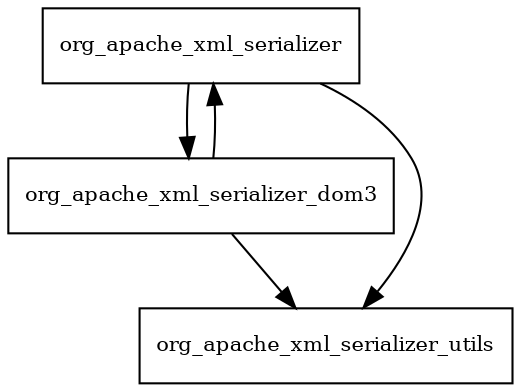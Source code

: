 digraph serializer_2_7_1_redhat_7_package_dependencies {
  node [shape = box, fontsize=10.0];
  org_apache_xml_serializer -> org_apache_xml_serializer_dom3;
  org_apache_xml_serializer -> org_apache_xml_serializer_utils;
  org_apache_xml_serializer_dom3 -> org_apache_xml_serializer;
  org_apache_xml_serializer_dom3 -> org_apache_xml_serializer_utils;
}
